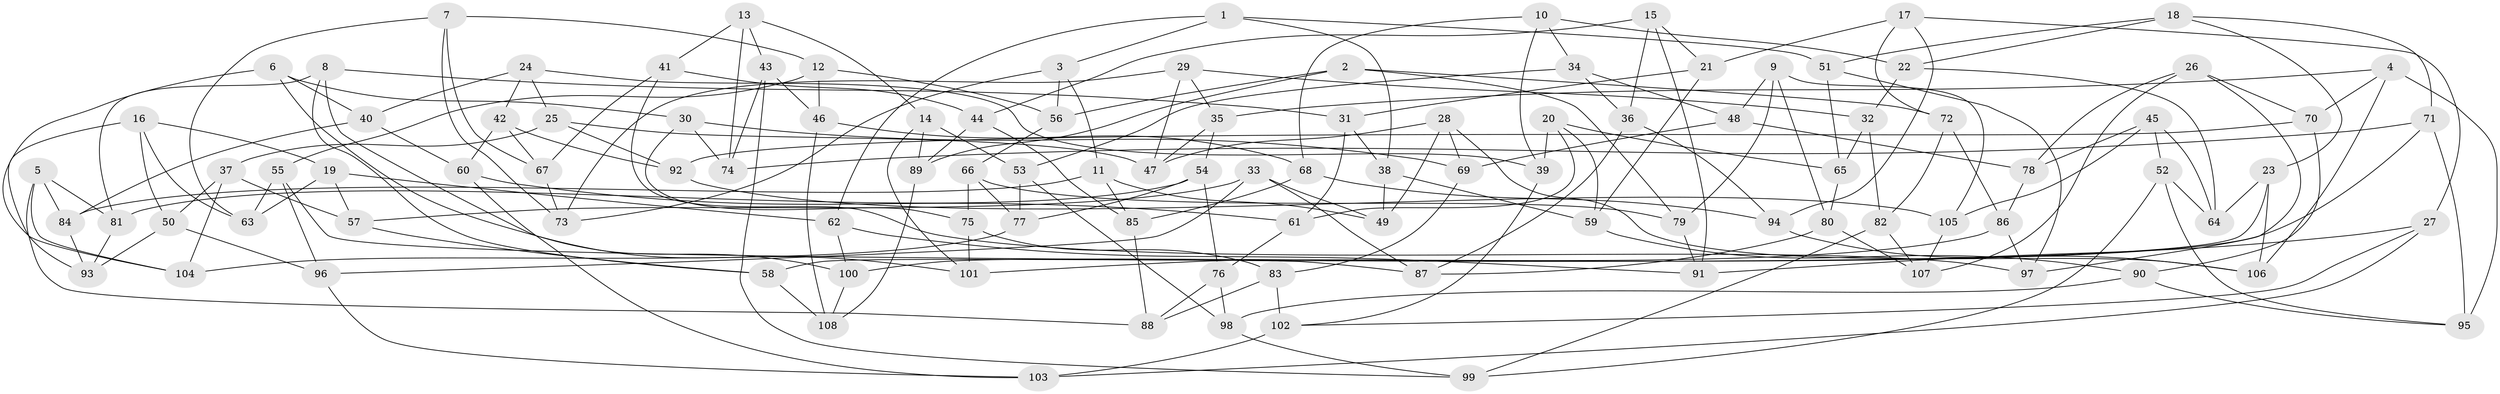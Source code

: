 // Generated by graph-tools (version 1.1) at 2025/58/03/09/25 04:58:40]
// undirected, 108 vertices, 216 edges
graph export_dot {
graph [start="1"]
  node [color=gray90,style=filled];
  1;
  2;
  3;
  4;
  5;
  6;
  7;
  8;
  9;
  10;
  11;
  12;
  13;
  14;
  15;
  16;
  17;
  18;
  19;
  20;
  21;
  22;
  23;
  24;
  25;
  26;
  27;
  28;
  29;
  30;
  31;
  32;
  33;
  34;
  35;
  36;
  37;
  38;
  39;
  40;
  41;
  42;
  43;
  44;
  45;
  46;
  47;
  48;
  49;
  50;
  51;
  52;
  53;
  54;
  55;
  56;
  57;
  58;
  59;
  60;
  61;
  62;
  63;
  64;
  65;
  66;
  67;
  68;
  69;
  70;
  71;
  72;
  73;
  74;
  75;
  76;
  77;
  78;
  79;
  80;
  81;
  82;
  83;
  84;
  85;
  86;
  87;
  88;
  89;
  90;
  91;
  92;
  93;
  94;
  95;
  96;
  97;
  98;
  99;
  100;
  101;
  102;
  103;
  104;
  105;
  106;
  107;
  108;
  1 -- 62;
  1 -- 3;
  1 -- 51;
  1 -- 38;
  2 -- 79;
  2 -- 89;
  2 -- 72;
  2 -- 56;
  3 -- 56;
  3 -- 73;
  3 -- 11;
  4 -- 106;
  4 -- 95;
  4 -- 70;
  4 -- 35;
  5 -- 88;
  5 -- 84;
  5 -- 81;
  5 -- 104;
  6 -- 101;
  6 -- 40;
  6 -- 30;
  6 -- 104;
  7 -- 63;
  7 -- 67;
  7 -- 73;
  7 -- 12;
  8 -- 81;
  8 -- 100;
  8 -- 58;
  8 -- 31;
  9 -- 79;
  9 -- 48;
  9 -- 80;
  9 -- 105;
  10 -- 22;
  10 -- 34;
  10 -- 68;
  10 -- 39;
  11 -- 85;
  11 -- 49;
  11 -- 84;
  12 -- 55;
  12 -- 56;
  12 -- 46;
  13 -- 74;
  13 -- 41;
  13 -- 43;
  13 -- 14;
  14 -- 101;
  14 -- 53;
  14 -- 89;
  15 -- 91;
  15 -- 36;
  15 -- 44;
  15 -- 21;
  16 -- 63;
  16 -- 93;
  16 -- 50;
  16 -- 19;
  17 -- 21;
  17 -- 27;
  17 -- 94;
  17 -- 72;
  18 -- 23;
  18 -- 22;
  18 -- 51;
  18 -- 71;
  19 -- 62;
  19 -- 63;
  19 -- 57;
  20 -- 61;
  20 -- 39;
  20 -- 65;
  20 -- 59;
  21 -- 31;
  21 -- 59;
  22 -- 32;
  22 -- 64;
  23 -- 106;
  23 -- 58;
  23 -- 64;
  24 -- 25;
  24 -- 42;
  24 -- 40;
  24 -- 39;
  25 -- 92;
  25 -- 47;
  25 -- 37;
  26 -- 78;
  26 -- 97;
  26 -- 107;
  26 -- 70;
  27 -- 91;
  27 -- 103;
  27 -- 102;
  28 -- 106;
  28 -- 69;
  28 -- 47;
  28 -- 49;
  29 -- 73;
  29 -- 47;
  29 -- 32;
  29 -- 35;
  30 -- 75;
  30 -- 69;
  30 -- 74;
  31 -- 38;
  31 -- 61;
  32 -- 82;
  32 -- 65;
  33 -- 57;
  33 -- 96;
  33 -- 49;
  33 -- 87;
  34 -- 36;
  34 -- 53;
  34 -- 48;
  35 -- 47;
  35 -- 54;
  36 -- 94;
  36 -- 87;
  37 -- 57;
  37 -- 104;
  37 -- 50;
  38 -- 59;
  38 -- 49;
  39 -- 102;
  40 -- 84;
  40 -- 60;
  41 -- 67;
  41 -- 44;
  41 -- 97;
  42 -- 67;
  42 -- 60;
  42 -- 92;
  43 -- 99;
  43 -- 74;
  43 -- 46;
  44 -- 85;
  44 -- 89;
  45 -- 78;
  45 -- 64;
  45 -- 105;
  45 -- 52;
  46 -- 108;
  46 -- 68;
  48 -- 78;
  48 -- 69;
  50 -- 96;
  50 -- 93;
  51 -- 65;
  51 -- 97;
  52 -- 99;
  52 -- 64;
  52 -- 95;
  53 -- 77;
  53 -- 98;
  54 -- 76;
  54 -- 77;
  54 -- 81;
  55 -- 96;
  55 -- 87;
  55 -- 63;
  56 -- 66;
  57 -- 58;
  58 -- 108;
  59 -- 90;
  60 -- 103;
  60 -- 61;
  61 -- 76;
  62 -- 100;
  62 -- 91;
  65 -- 80;
  66 -- 75;
  66 -- 77;
  66 -- 79;
  67 -- 73;
  68 -- 85;
  68 -- 94;
  69 -- 83;
  70 -- 92;
  70 -- 90;
  71 -- 100;
  71 -- 95;
  71 -- 74;
  72 -- 86;
  72 -- 82;
  75 -- 83;
  75 -- 101;
  76 -- 88;
  76 -- 98;
  77 -- 104;
  78 -- 86;
  79 -- 91;
  80 -- 107;
  80 -- 87;
  81 -- 93;
  82 -- 99;
  82 -- 107;
  83 -- 88;
  83 -- 102;
  84 -- 93;
  85 -- 88;
  86 -- 101;
  86 -- 97;
  89 -- 108;
  90 -- 98;
  90 -- 95;
  92 -- 105;
  94 -- 106;
  96 -- 103;
  98 -- 99;
  100 -- 108;
  102 -- 103;
  105 -- 107;
}
